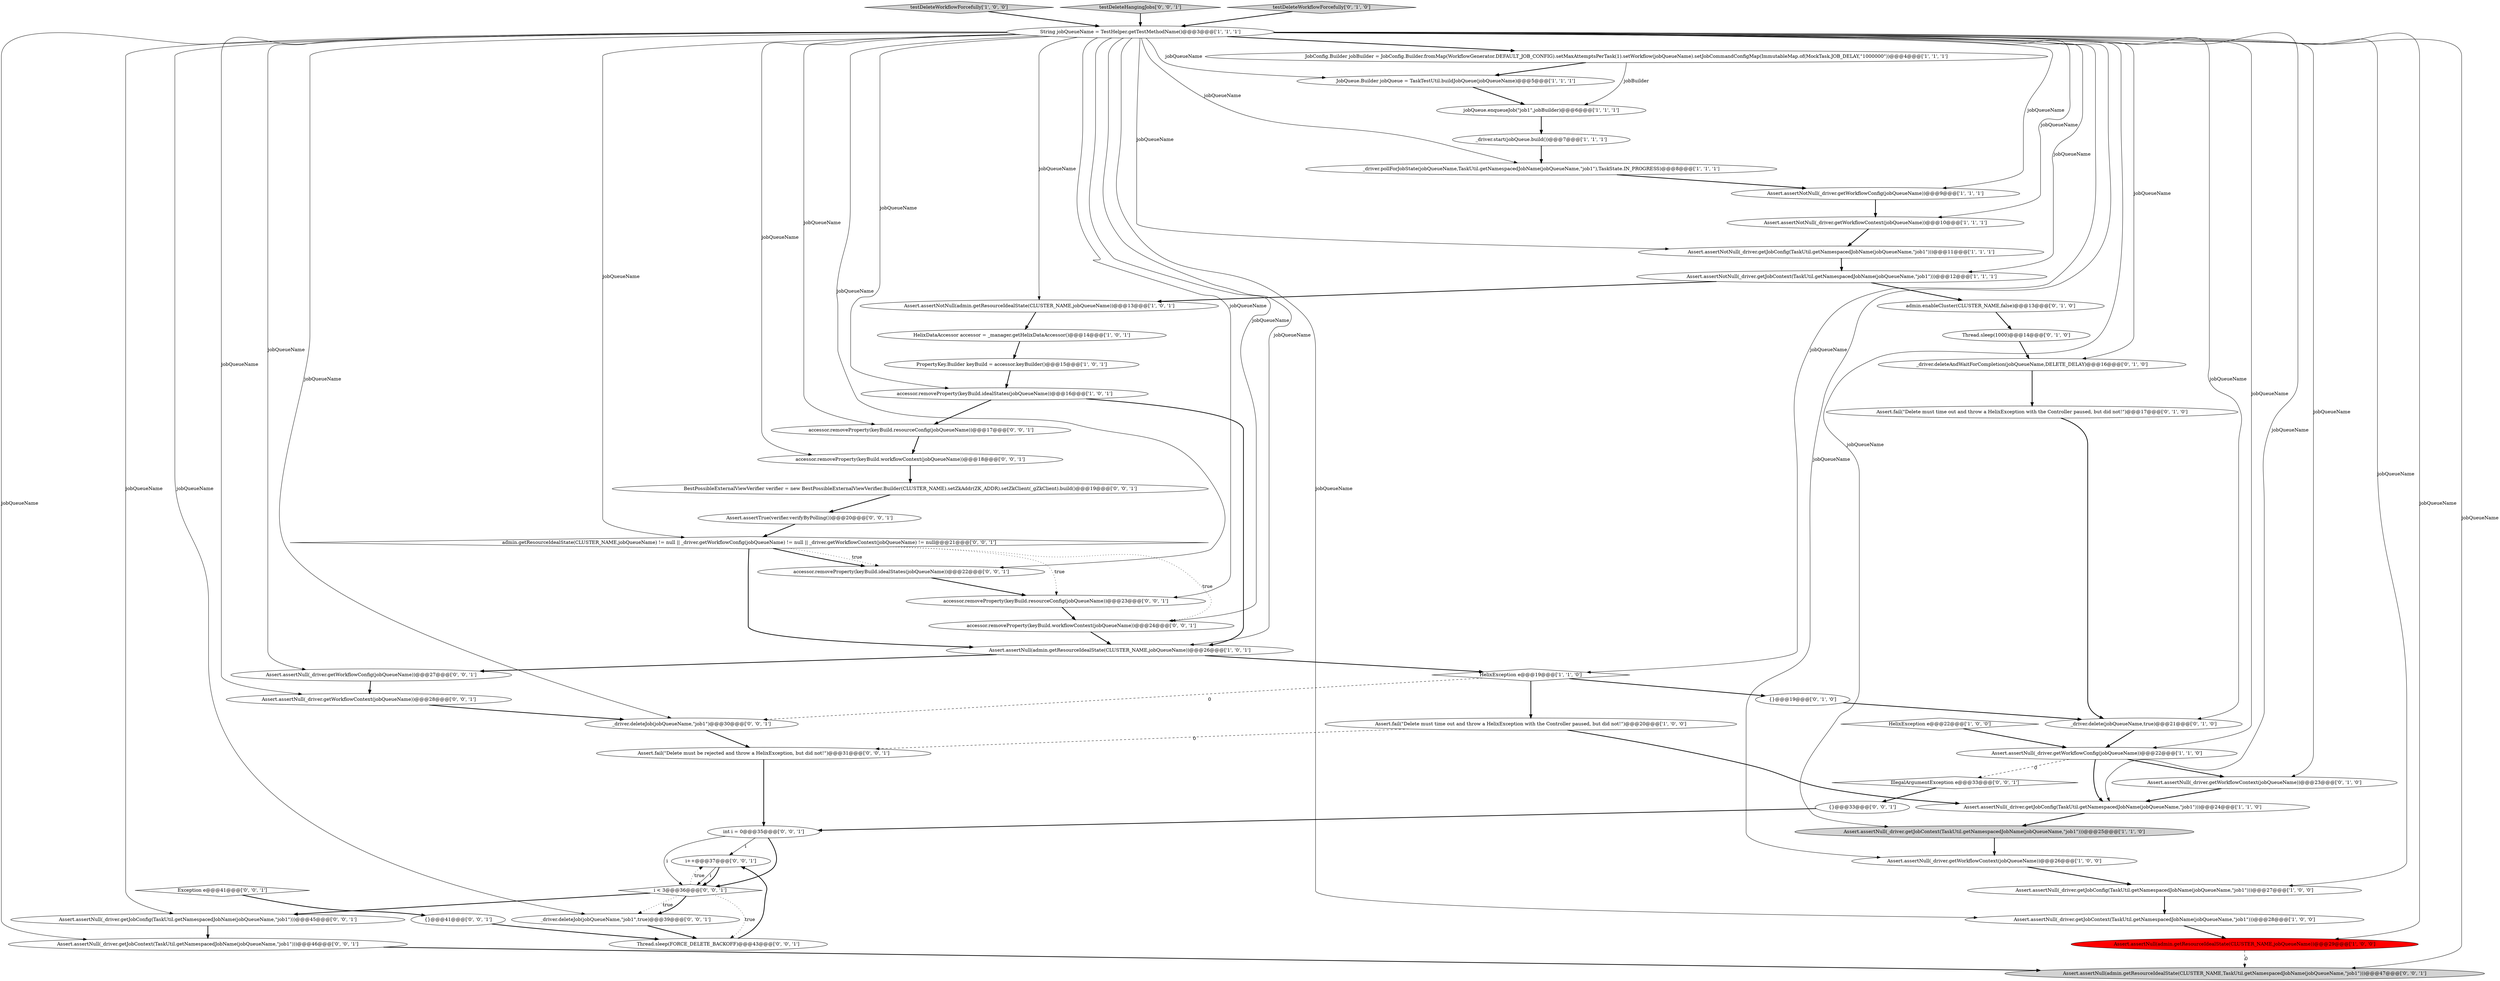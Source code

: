 digraph {
35 [style = filled, label = "BestPossibleExternalViewVerifier verifier = new BestPossibleExternalViewVerifier.Builder(CLUSTER_NAME).setZkAddr(ZK_ADDR).setZkClient(_gZkClient).build()@@@19@@@['0', '0', '1']", fillcolor = white, shape = ellipse image = "AAA0AAABBB3BBB"];
1 [style = filled, label = "Assert.assertNull(admin.getResourceIdealState(CLUSTER_NAME,jobQueueName))@@@26@@@['1', '0', '1']", fillcolor = white, shape = ellipse image = "AAA0AAABBB1BBB"];
10 [style = filled, label = "testDeleteWorkflowForcefully['1', '0', '0']", fillcolor = lightgray, shape = diamond image = "AAA0AAABBB1BBB"];
6 [style = filled, label = "Assert.assertNotNull(_driver.getWorkflowConfig(jobQueueName))@@@9@@@['1', '1', '1']", fillcolor = white, shape = ellipse image = "AAA0AAABBB1BBB"];
46 [style = filled, label = "i++@@@37@@@['0', '0', '1']", fillcolor = white, shape = ellipse image = "AAA0AAABBB3BBB"];
54 [style = filled, label = "Exception e@@@41@@@['0', '0', '1']", fillcolor = white, shape = diamond image = "AAA0AAABBB3BBB"];
39 [style = filled, label = "_driver.deleteJob(jobQueueName,\"job1\",true)@@@39@@@['0', '0', '1']", fillcolor = white, shape = ellipse image = "AAA0AAABBB3BBB"];
19 [style = filled, label = "_driver.start(jobQueue.build())@@@7@@@['1', '1', '1']", fillcolor = white, shape = ellipse image = "AAA0AAABBB1BBB"];
37 [style = filled, label = "Thread.sleep(FORCE_DELETE_BACKOFF)@@@43@@@['0', '0', '1']", fillcolor = white, shape = ellipse image = "AAA0AAABBB3BBB"];
55 [style = filled, label = "Assert.assertNull(_driver.getJobContext(TaskUtil.getNamespacedJobName(jobQueueName,\"job1\")))@@@46@@@['0', '0', '1']", fillcolor = white, shape = ellipse image = "AAA0AAABBB3BBB"];
0 [style = filled, label = "Assert.fail(\"Delete must time out and throw a HelixException with the Controller paused, but did not!\")@@@20@@@['1', '0', '0']", fillcolor = white, shape = ellipse image = "AAA0AAABBB1BBB"];
53 [style = filled, label = "Assert.assertNull(_driver.getWorkflowContext(jobQueueName))@@@28@@@['0', '0', '1']", fillcolor = white, shape = ellipse image = "AAA0AAABBB3BBB"];
27 [style = filled, label = "Thread.sleep(1000)@@@14@@@['0', '1', '0']", fillcolor = white, shape = ellipse image = "AAA0AAABBB2BBB"];
41 [style = filled, label = "admin.getResourceIdealState(CLUSTER_NAME,jobQueueName) != null || _driver.getWorkflowConfig(jobQueueName) != null || _driver.getWorkflowContext(jobQueueName) != null@@@21@@@['0', '0', '1']", fillcolor = white, shape = diamond image = "AAA0AAABBB3BBB"];
49 [style = filled, label = "Assert.assertNull(_driver.getWorkflowConfig(jobQueueName))@@@27@@@['0', '0', '1']", fillcolor = white, shape = ellipse image = "AAA0AAABBB3BBB"];
44 [style = filled, label = "i < 3@@@36@@@['0', '0', '1']", fillcolor = white, shape = diamond image = "AAA0AAABBB3BBB"];
33 [style = filled, label = "Assert.assertNull(_driver.getWorkflowContext(jobQueueName))@@@23@@@['0', '1', '0']", fillcolor = white, shape = ellipse image = "AAA0AAABBB2BBB"];
51 [style = filled, label = "{}@@@41@@@['0', '0', '1']", fillcolor = white, shape = ellipse image = "AAA0AAABBB3BBB"];
56 [style = filled, label = "accessor.removeProperty(keyBuild.workflowContext(jobQueueName))@@@18@@@['0', '0', '1']", fillcolor = white, shape = ellipse image = "AAA0AAABBB3BBB"];
15 [style = filled, label = "Assert.assertNotNull(_driver.getJobConfig(TaskUtil.getNamespacedJobName(jobQueueName,\"job1\")))@@@11@@@['1', '1', '1']", fillcolor = white, shape = ellipse image = "AAA0AAABBB1BBB"];
4 [style = filled, label = "HelixException e@@@19@@@['1', '1', '0']", fillcolor = white, shape = diamond image = "AAA0AAABBB1BBB"];
2 [style = filled, label = "Assert.assertNull(_driver.getJobConfig(TaskUtil.getNamespacedJobName(jobQueueName,\"job1\")))@@@27@@@['1', '0', '0']", fillcolor = white, shape = ellipse image = "AAA0AAABBB1BBB"];
57 [style = filled, label = "IllegalArgumentException e@@@33@@@['0', '0', '1']", fillcolor = white, shape = diamond image = "AAA0AAABBB3BBB"];
18 [style = filled, label = "Assert.assertNull(admin.getResourceIdealState(CLUSTER_NAME,jobQueueName))@@@29@@@['1', '0', '0']", fillcolor = red, shape = ellipse image = "AAA1AAABBB1BBB"];
43 [style = filled, label = "accessor.removeProperty(keyBuild.workflowContext(jobQueueName))@@@24@@@['0', '0', '1']", fillcolor = white, shape = ellipse image = "AAA0AAABBB3BBB"];
5 [style = filled, label = "PropertyKey.Builder keyBuild = accessor.keyBuilder()@@@15@@@['1', '0', '1']", fillcolor = white, shape = ellipse image = "AAA0AAABBB1BBB"];
38 [style = filled, label = "int i = 0@@@35@@@['0', '0', '1']", fillcolor = white, shape = ellipse image = "AAA0AAABBB3BBB"];
45 [style = filled, label = "{}@@@33@@@['0', '0', '1']", fillcolor = white, shape = ellipse image = "AAA0AAABBB3BBB"];
47 [style = filled, label = "Assert.fail(\"Delete must be rejected and throw a HelixException, but did not!\")@@@31@@@['0', '0', '1']", fillcolor = white, shape = ellipse image = "AAA0AAABBB3BBB"];
26 [style = filled, label = "_driver.delete(jobQueueName,true)@@@21@@@['0', '1', '0']", fillcolor = white, shape = ellipse image = "AAA0AAABBB2BBB"];
9 [style = filled, label = "Assert.assertNull(_driver.getJobConfig(TaskUtil.getNamespacedJobName(jobQueueName,\"job1\")))@@@24@@@['1', '1', '0']", fillcolor = white, shape = ellipse image = "AAA0AAABBB1BBB"];
11 [style = filled, label = "Assert.assertNull(_driver.getWorkflowConfig(jobQueueName))@@@22@@@['1', '1', '0']", fillcolor = white, shape = ellipse image = "AAA0AAABBB1BBB"];
21 [style = filled, label = "_driver.pollForJobState(jobQueueName,TaskUtil.getNamespacedJobName(jobQueueName,\"job1\"),TaskState.IN_PROGRESS)@@@8@@@['1', '1', '1']", fillcolor = white, shape = ellipse image = "AAA0AAABBB1BBB"];
48 [style = filled, label = "Assert.assertNull(_driver.getJobConfig(TaskUtil.getNamespacedJobName(jobQueueName,\"job1\")))@@@45@@@['0', '0', '1']", fillcolor = white, shape = ellipse image = "AAA0AAABBB3BBB"];
30 [style = filled, label = "{}@@@19@@@['0', '1', '0']", fillcolor = white, shape = ellipse image = "AAA0AAABBB2BBB"];
14 [style = filled, label = "Assert.assertNotNull(_driver.getJobContext(TaskUtil.getNamespacedJobName(jobQueueName,\"job1\")))@@@12@@@['1', '1', '1']", fillcolor = white, shape = ellipse image = "AAA0AAABBB1BBB"];
34 [style = filled, label = "accessor.removeProperty(keyBuild.resourceConfig(jobQueueName))@@@23@@@['0', '0', '1']", fillcolor = white, shape = ellipse image = "AAA0AAABBB3BBB"];
23 [style = filled, label = "Assert.assertNull(_driver.getWorkflowContext(jobQueueName))@@@26@@@['1', '0', '0']", fillcolor = white, shape = ellipse image = "AAA0AAABBB1BBB"];
24 [style = filled, label = "HelixDataAccessor accessor = _manager.getHelixDataAccessor()@@@14@@@['1', '0', '1']", fillcolor = white, shape = ellipse image = "AAA0AAABBB1BBB"];
17 [style = filled, label = "Assert.assertNotNull(admin.getResourceIdealState(CLUSTER_NAME,jobQueueName))@@@13@@@['1', '0', '1']", fillcolor = white, shape = ellipse image = "AAA0AAABBB1BBB"];
50 [style = filled, label = "_driver.deleteJob(jobQueueName,\"job1\")@@@30@@@['0', '0', '1']", fillcolor = white, shape = ellipse image = "AAA0AAABBB3BBB"];
40 [style = filled, label = "Assert.assertNull(admin.getResourceIdealState(CLUSTER_NAME,TaskUtil.getNamespacedJobName(jobQueueName,\"job1\")))@@@47@@@['0', '0', '1']", fillcolor = lightgray, shape = ellipse image = "AAA0AAABBB3BBB"];
28 [style = filled, label = "_driver.deleteAndWaitForCompletion(jobQueueName,DELETE_DELAY)@@@16@@@['0', '1', '0']", fillcolor = white, shape = ellipse image = "AAA0AAABBB2BBB"];
52 [style = filled, label = "accessor.removeProperty(keyBuild.idealStates(jobQueueName))@@@22@@@['0', '0', '1']", fillcolor = white, shape = ellipse image = "AAA0AAABBB3BBB"];
12 [style = filled, label = "String jobQueueName = TestHelper.getTestMethodName()@@@3@@@['1', '1', '1']", fillcolor = white, shape = ellipse image = "AAA0AAABBB1BBB"];
13 [style = filled, label = "jobQueue.enqueueJob(\"job1\",jobBuilder)@@@6@@@['1', '1', '1']", fillcolor = white, shape = ellipse image = "AAA0AAABBB1BBB"];
7 [style = filled, label = "Assert.assertNotNull(_driver.getWorkflowContext(jobQueueName))@@@10@@@['1', '1', '1']", fillcolor = white, shape = ellipse image = "AAA0AAABBB1BBB"];
20 [style = filled, label = "Assert.assertNull(_driver.getJobContext(TaskUtil.getNamespacedJobName(jobQueueName,\"job1\")))@@@28@@@['1', '0', '0']", fillcolor = white, shape = ellipse image = "AAA0AAABBB1BBB"];
25 [style = filled, label = "JobConfig.Builder jobBuilder = JobConfig.Builder.fromMap(WorkflowGenerator.DEFAULT_JOB_CONFIG).setMaxAttemptsPerTask(1).setWorkflow(jobQueueName).setJobCommandConfigMap(ImmutableMap.of(MockTask.JOB_DELAY,\"1000000\"))@@@4@@@['1', '1', '1']", fillcolor = white, shape = ellipse image = "AAA0AAABBB1BBB"];
3 [style = filled, label = "JobQueue.Builder jobQueue = TaskTestUtil.buildJobQueue(jobQueueName)@@@5@@@['1', '1', '1']", fillcolor = white, shape = ellipse image = "AAA0AAABBB1BBB"];
32 [style = filled, label = "admin.enableCluster(CLUSTER_NAME,false)@@@13@@@['0', '1', '0']", fillcolor = white, shape = ellipse image = "AAA0AAABBB2BBB"];
58 [style = filled, label = "testDeleteHangingJobs['0', '0', '1']", fillcolor = lightgray, shape = diamond image = "AAA0AAABBB3BBB"];
8 [style = filled, label = "HelixException e@@@22@@@['1', '0', '0']", fillcolor = white, shape = diamond image = "AAA0AAABBB1BBB"];
29 [style = filled, label = "Assert.fail(\"Delete must time out and throw a HelixException with the Controller paused, but did not!\")@@@17@@@['0', '1', '0']", fillcolor = white, shape = ellipse image = "AAA0AAABBB2BBB"];
31 [style = filled, label = "testDeleteWorkflowForcefully['0', '1', '0']", fillcolor = lightgray, shape = diamond image = "AAA0AAABBB2BBB"];
42 [style = filled, label = "accessor.removeProperty(keyBuild.resourceConfig(jobQueueName))@@@17@@@['0', '0', '1']", fillcolor = white, shape = ellipse image = "AAA0AAABBB3BBB"];
36 [style = filled, label = "Assert.assertTrue(verifier.verifyByPolling())@@@20@@@['0', '0', '1']", fillcolor = white, shape = ellipse image = "AAA0AAABBB3BBB"];
22 [style = filled, label = "Assert.assertNull(_driver.getJobContext(TaskUtil.getNamespacedJobName(jobQueueName,\"job1\")))@@@25@@@['1', '1', '0']", fillcolor = lightgray, shape = ellipse image = "AAA0AAABBB1BBB"];
16 [style = filled, label = "accessor.removeProperty(keyBuild.idealStates(jobQueueName))@@@16@@@['1', '0', '1']", fillcolor = white, shape = ellipse image = "AAA0AAABBB1BBB"];
38->44 [style = bold, label=""];
12->33 [style = solid, label="jobQueueName"];
12->50 [style = solid, label="jobQueueName"];
12->39 [style = solid, label="jobQueueName"];
27->28 [style = bold, label=""];
55->40 [style = bold, label=""];
12->6 [style = solid, label="jobQueueName"];
14->17 [style = bold, label=""];
0->47 [style = dashed, label="0"];
11->9 [style = bold, label=""];
58->12 [style = bold, label=""];
26->11 [style = bold, label=""];
12->34 [style = solid, label="jobQueueName"];
12->55 [style = solid, label="jobQueueName"];
12->3 [style = solid, label="jobQueueName"];
10->12 [style = bold, label=""];
43->1 [style = bold, label=""];
45->38 [style = bold, label=""];
41->43 [style = dotted, label="true"];
11->33 [style = bold, label=""];
16->42 [style = bold, label=""];
8->11 [style = bold, label=""];
12->26 [style = solid, label="jobQueueName"];
12->15 [style = solid, label="jobQueueName"];
12->41 [style = solid, label="jobQueueName"];
12->53 [style = solid, label="jobQueueName"];
1->4 [style = bold, label=""];
2->20 [style = bold, label=""];
12->14 [style = solid, label="jobQueueName"];
12->17 [style = solid, label="jobQueueName"];
36->41 [style = bold, label=""];
44->46 [style = dotted, label="true"];
25->3 [style = bold, label=""];
30->26 [style = bold, label=""];
12->22 [style = solid, label="jobQueueName"];
44->37 [style = dotted, label="true"];
1->49 [style = bold, label=""];
12->23 [style = solid, label="jobQueueName"];
57->45 [style = bold, label=""];
22->23 [style = bold, label=""];
12->21 [style = solid, label="jobQueueName"];
24->5 [style = bold, label=""];
4->0 [style = bold, label=""];
46->44 [style = solid, label="i"];
29->26 [style = bold, label=""];
12->40 [style = solid, label="jobQueueName"];
20->18 [style = bold, label=""];
37->46 [style = bold, label=""];
12->16 [style = solid, label="jobQueueName"];
12->48 [style = solid, label="jobQueueName"];
12->4 [style = solid, label="jobQueueName"];
42->56 [style = bold, label=""];
4->50 [style = dashed, label="0"];
48->55 [style = bold, label=""];
6->7 [style = bold, label=""];
12->56 [style = solid, label="jobQueueName"];
9->22 [style = bold, label=""];
46->44 [style = bold, label=""];
28->29 [style = bold, label=""];
39->37 [style = bold, label=""];
18->40 [style = dashed, label="0"];
12->9 [style = solid, label="jobQueueName"];
15->14 [style = bold, label=""];
12->52 [style = solid, label="jobQueueName"];
44->39 [style = dotted, label="true"];
32->27 [style = bold, label=""];
12->49 [style = solid, label="jobQueueName"];
31->12 [style = bold, label=""];
56->35 [style = bold, label=""];
53->50 [style = bold, label=""];
5->16 [style = bold, label=""];
38->44 [style = solid, label="i"];
12->42 [style = solid, label="jobQueueName"];
41->34 [style = dotted, label="true"];
13->19 [style = bold, label=""];
12->43 [style = solid, label="jobQueueName"];
51->37 [style = bold, label=""];
16->1 [style = bold, label=""];
12->7 [style = solid, label="jobQueueName"];
38->46 [style = solid, label="i"];
7->15 [style = bold, label=""];
25->13 [style = solid, label="jobBuilder"];
23->2 [style = bold, label=""];
41->52 [style = dotted, label="true"];
14->32 [style = bold, label=""];
34->43 [style = bold, label=""];
12->11 [style = solid, label="jobQueueName"];
11->57 [style = dashed, label="0"];
19->21 [style = bold, label=""];
54->51 [style = bold, label=""];
0->9 [style = bold, label=""];
12->18 [style = solid, label="jobQueueName"];
12->28 [style = solid, label="jobQueueName"];
21->6 [style = bold, label=""];
41->1 [style = bold, label=""];
52->34 [style = bold, label=""];
33->9 [style = bold, label=""];
47->38 [style = bold, label=""];
44->39 [style = bold, label=""];
12->2 [style = solid, label="jobQueueName"];
41->52 [style = bold, label=""];
49->53 [style = bold, label=""];
12->1 [style = solid, label="jobQueueName"];
17->24 [style = bold, label=""];
4->30 [style = bold, label=""];
50->47 [style = bold, label=""];
12->25 [style = bold, label=""];
44->48 [style = bold, label=""];
3->13 [style = bold, label=""];
35->36 [style = bold, label=""];
12->20 [style = solid, label="jobQueueName"];
}
